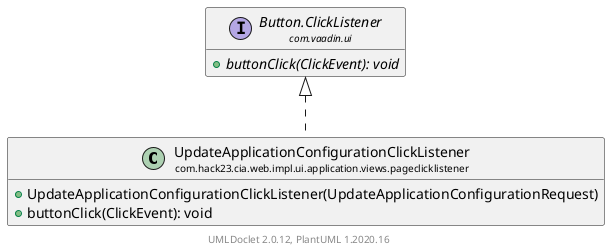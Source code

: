 @startuml
    set namespaceSeparator none
    hide empty fields
    hide empty methods

    class "<size:14>UpdateApplicationConfigurationClickListener\n<size:10>com.hack23.cia.web.impl.ui.application.views.pageclicklistener" as com.hack23.cia.web.impl.ui.application.views.pageclicklistener.UpdateApplicationConfigurationClickListener [[UpdateApplicationConfigurationClickListener.html]] {
        +UpdateApplicationConfigurationClickListener(UpdateApplicationConfigurationRequest)
        +buttonClick(ClickEvent): void
    }

    interface "<size:14>Button.ClickListener\n<size:10>com.vaadin.ui" as com.vaadin.ui.Button.ClickListener {
        {abstract} +buttonClick(ClickEvent): void
    }

    com.vaadin.ui.Button.ClickListener <|.. com.hack23.cia.web.impl.ui.application.views.pageclicklistener.UpdateApplicationConfigurationClickListener

    center footer UMLDoclet 2.0.12, PlantUML 1.2020.16
@enduml
